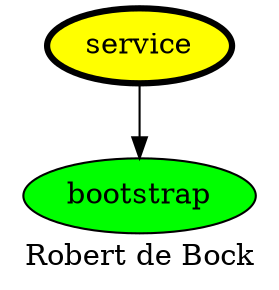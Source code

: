 digraph PhiloDilemma {
  label = "Robert de Bock" ;
  overlap=false
  {
    bootstrap [fillcolor=green style=filled]
    service [fillcolor=yellow style=filled penwidth=3]
  }
  service -> bootstrap
}
